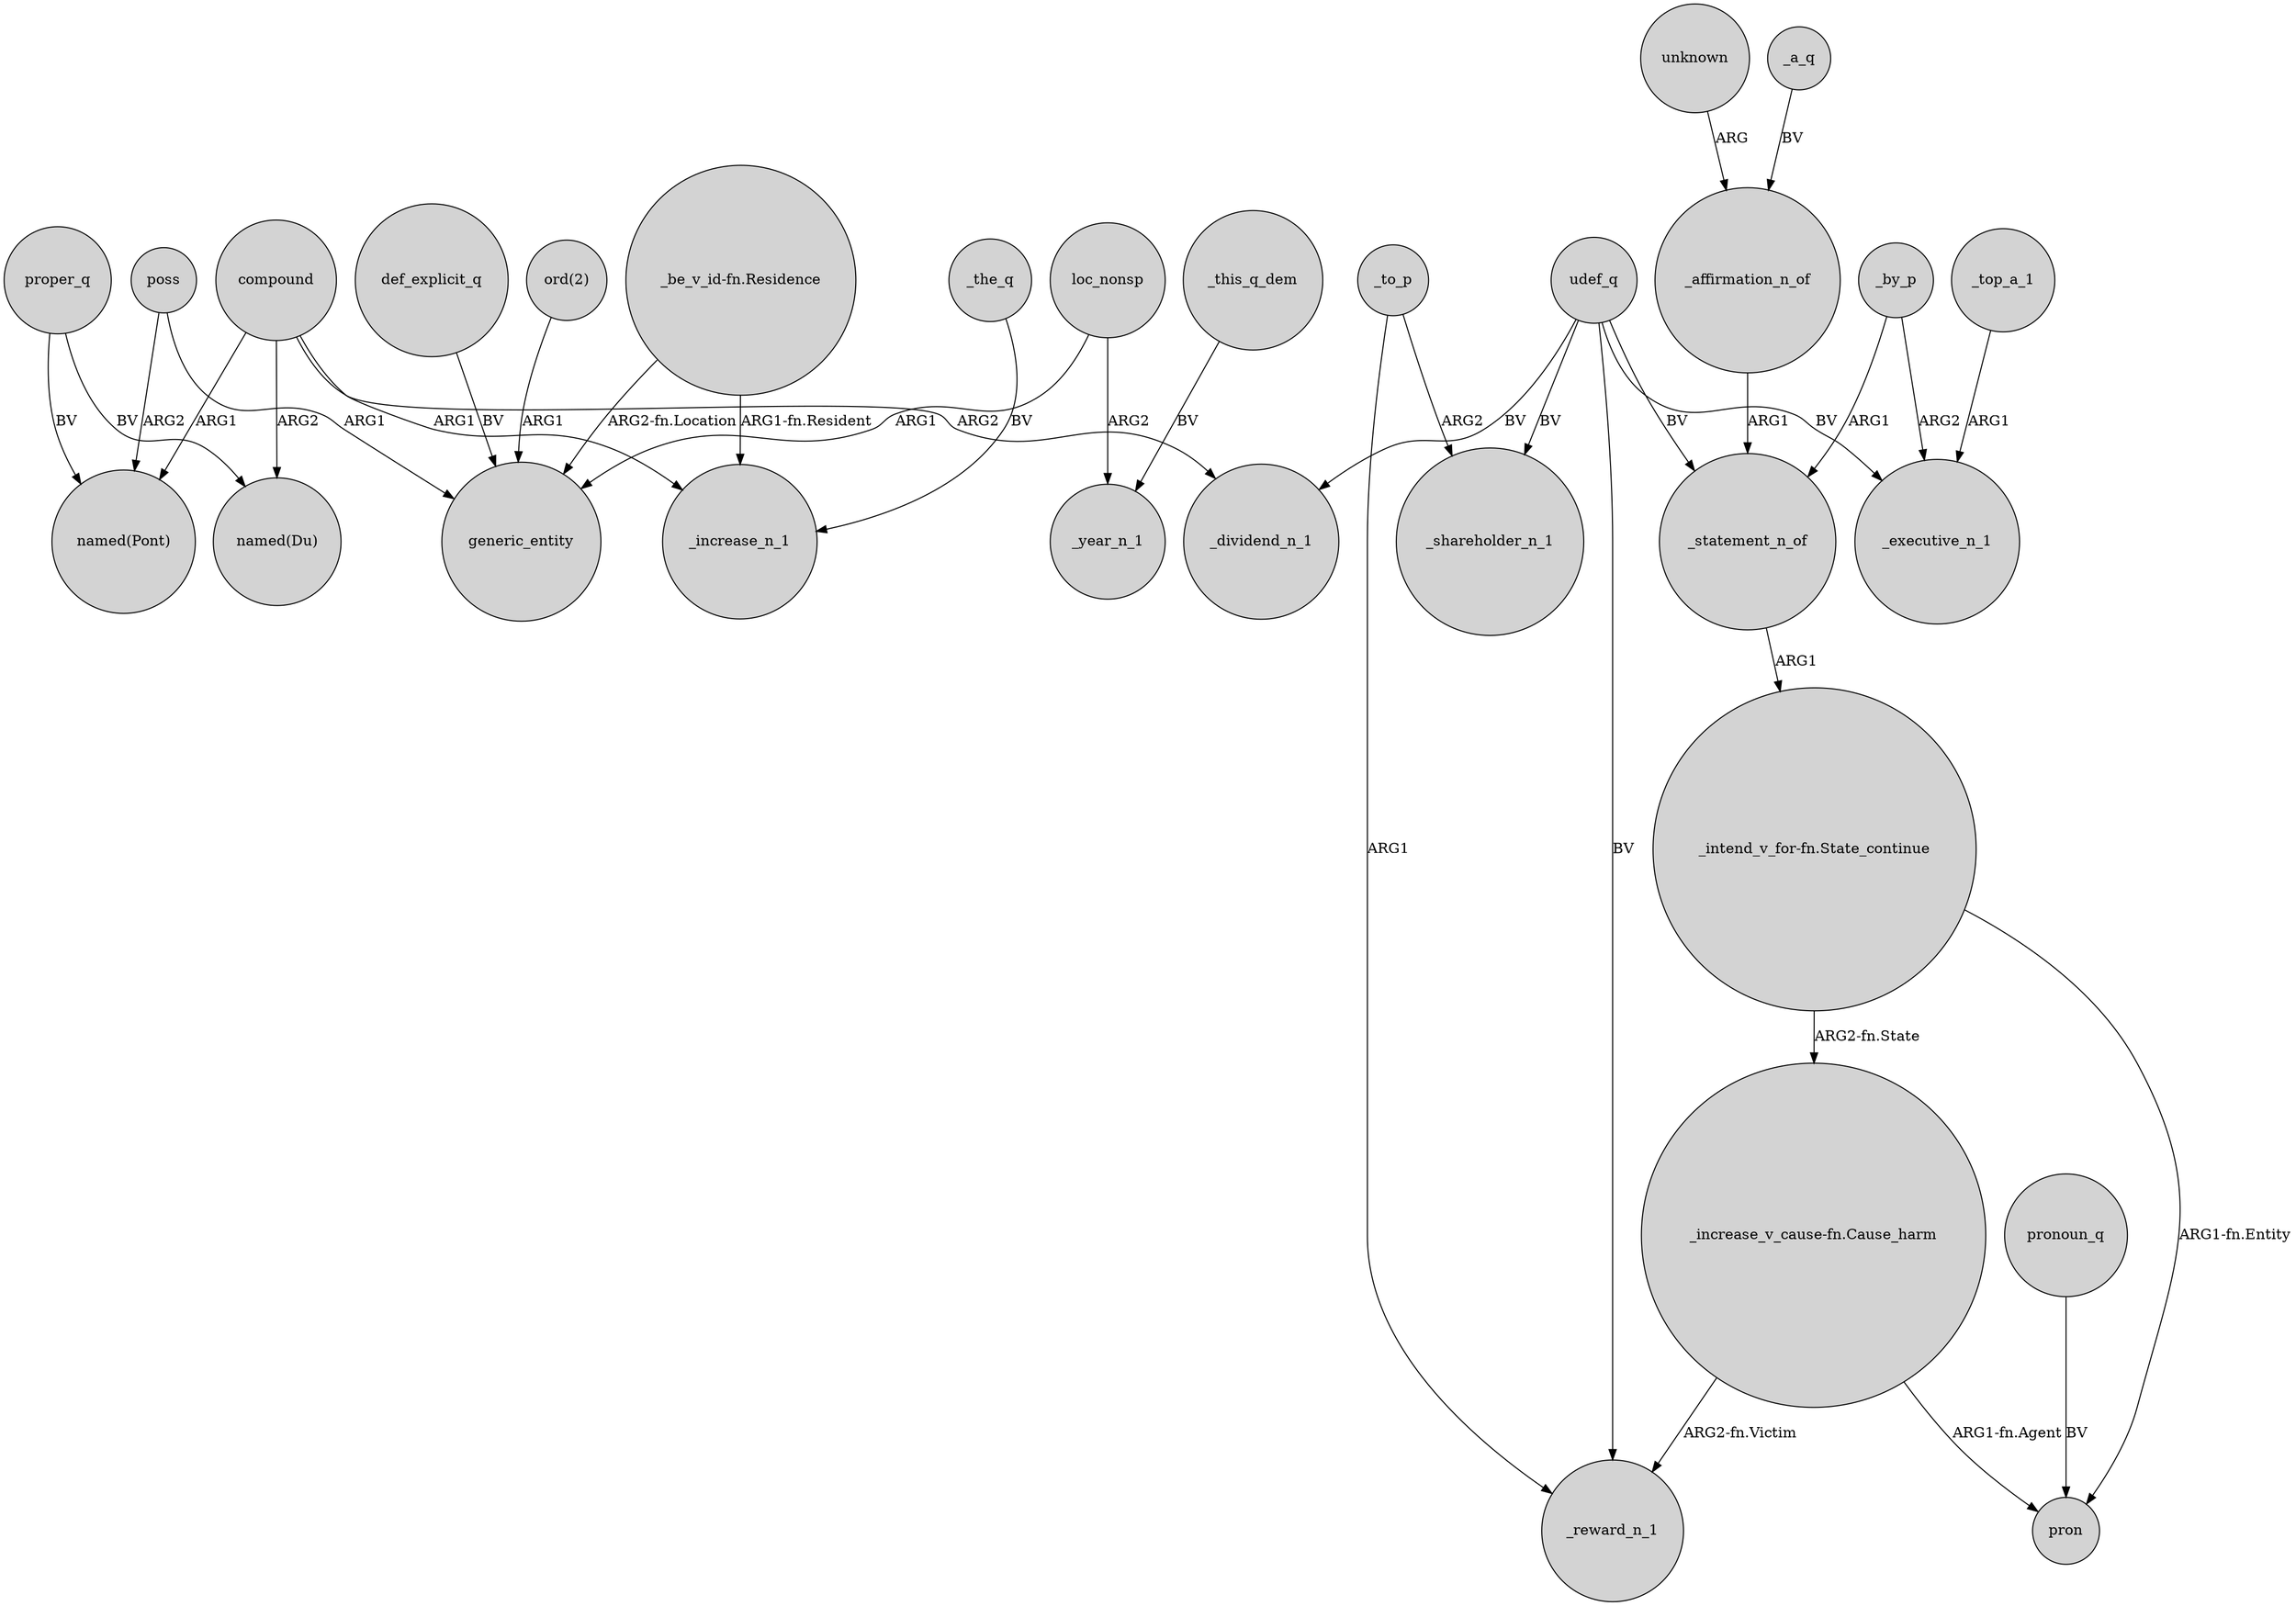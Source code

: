 digraph {
	node [shape=circle style=filled]
	compound -> "named(Du)" [label=ARG2]
	udef_q -> _dividend_n_1 [label=BV]
	compound -> _increase_n_1 [label=ARG1]
	unknown -> _affirmation_n_of [label=ARG]
	def_explicit_q -> generic_entity [label=BV]
	"_increase_v_cause-fn.Cause_harm" -> pron [label="ARG1-fn.Agent"]
	udef_q -> _shareholder_n_1 [label=BV]
	_by_p -> _statement_n_of [label=ARG1]
	proper_q -> "named(Du)" [label=BV]
	udef_q -> _reward_n_1 [label=BV]
	_to_p -> _reward_n_1 [label=ARG1]
	loc_nonsp -> _year_n_1 [label=ARG2]
	udef_q -> _statement_n_of [label=BV]
	poss -> generic_entity [label=ARG1]
	compound -> "named(Pont)" [label=ARG1]
	pronoun_q -> pron [label=BV]
	proper_q -> "named(Pont)" [label=BV]
	"_intend_v_for-fn.State_continue" -> "_increase_v_cause-fn.Cause_harm" [label="ARG2-fn.State"]
	udef_q -> _executive_n_1 [label=BV]
	loc_nonsp -> generic_entity [label=ARG1]
	_by_p -> _executive_n_1 [label=ARG2]
	"_be_v_id-fn.Residence" -> _increase_n_1 [label="ARG1-fn.Resident"]
	_to_p -> _shareholder_n_1 [label=ARG2]
	_this_q_dem -> _year_n_1 [label=BV]
	"ord(2)" -> generic_entity [label=ARG1]
	_affirmation_n_of -> _statement_n_of [label=ARG1]
	"_increase_v_cause-fn.Cause_harm" -> _reward_n_1 [label="ARG2-fn.Victim"]
	poss -> "named(Pont)" [label=ARG2]
	"_intend_v_for-fn.State_continue" -> pron [label="ARG1-fn.Entity"]
	_top_a_1 -> _executive_n_1 [label=ARG1]
	_the_q -> _increase_n_1 [label=BV]
	_a_q -> _affirmation_n_of [label=BV]
	_statement_n_of -> "_intend_v_for-fn.State_continue" [label=ARG1]
	compound -> _dividend_n_1 [label=ARG2]
	"_be_v_id-fn.Residence" -> generic_entity [label="ARG2-fn.Location"]
}
